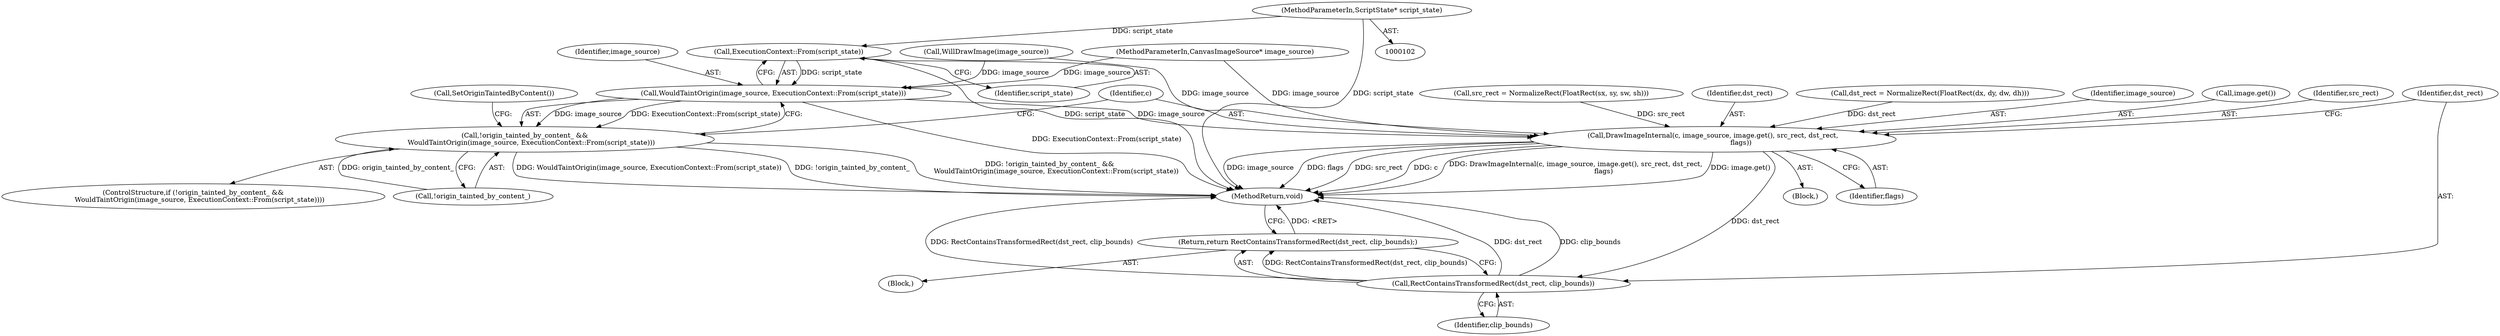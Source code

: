 digraph "0_Chrome_6ed26f014f76f10e76e80636027a2db9dcbe1664_2@pointer" {
"1000538" [label="(Call,ExecutionContext::From(script_state))"];
"1000103" [label="(MethodParameterIn,ScriptState* script_state)"];
"1000536" [label="(Call,WouldTaintOrigin(image_source, ExecutionContext::From(script_state)))"];
"1000533" [label="(Call,!origin_tainted_by_content_ &&\n      WouldTaintOrigin(image_source, ExecutionContext::From(script_state)))"];
"1000542" [label="(Call,DrawImageInternal(c, image_source, image.get(), src_rect, dst_rect,\n                          flags))"];
"1000551" [label="(Call,RectContainsTransformedRect(dst_rect, clip_bounds))"];
"1000550" [label="(Return,return RectContainsTransformedRect(dst_rect, clip_bounds);)"];
"1000427" [label="(Call,dst_rect = NormalizeRect(FloatRect(dx, dy, dw, dh)))"];
"1000551" [label="(Call,RectContainsTransformedRect(dst_rect, clip_bounds))"];
"1000540" [label="(Call,SetOriginTaintedByContent())"];
"1000539" [label="(Identifier,script_state)"];
"1000418" [label="(Call,src_rect = NormalizeRect(FloatRect(sx, sy, sw, sh)))"];
"1000547" [label="(Identifier,dst_rect)"];
"1000548" [label="(Identifier,flags)"];
"1000542" [label="(Call,DrawImageInternal(c, image_source, image.get(), src_rect, dst_rect,\n                          flags))"];
"1000543" [label="(Identifier,c)"];
"1000549" [label="(Block,)"];
"1000550" [label="(Return,return RectContainsTransformedRect(dst_rect, clip_bounds);)"];
"1000553" [label="(Identifier,clip_bounds)"];
"1000536" [label="(Call,WouldTaintOrigin(image_source, ExecutionContext::From(script_state)))"];
"1000537" [label="(Identifier,image_source)"];
"1000473" [label="(Call,WillDrawImage(image_source))"];
"1000533" [label="(Call,!origin_tainted_by_content_ &&\n      WouldTaintOrigin(image_source, ExecutionContext::From(script_state)))"];
"1000552" [label="(Identifier,dst_rect)"];
"1000544" [label="(Identifier,image_source)"];
"1000538" [label="(Call,ExecutionContext::From(script_state))"];
"1000103" [label="(MethodParameterIn,ScriptState* script_state)"];
"1000568" [label="(MethodReturn,void)"];
"1000545" [label="(Call,image.get())"];
"1000546" [label="(Identifier,src_rect)"];
"1000532" [label="(ControlStructure,if (!origin_tainted_by_content_ &&\n      WouldTaintOrigin(image_source, ExecutionContext::From(script_state))))"];
"1000104" [label="(MethodParameterIn,CanvasImageSource* image_source)"];
"1000541" [label="(Block,)"];
"1000534" [label="(Call,!origin_tainted_by_content_)"];
"1000538" -> "1000536"  [label="AST: "];
"1000538" -> "1000539"  [label="CFG: "];
"1000539" -> "1000538"  [label="AST: "];
"1000536" -> "1000538"  [label="CFG: "];
"1000538" -> "1000568"  [label="DDG: script_state"];
"1000538" -> "1000536"  [label="DDG: script_state"];
"1000103" -> "1000538"  [label="DDG: script_state"];
"1000103" -> "1000102"  [label="AST: "];
"1000103" -> "1000568"  [label="DDG: script_state"];
"1000536" -> "1000533"  [label="AST: "];
"1000537" -> "1000536"  [label="AST: "];
"1000533" -> "1000536"  [label="CFG: "];
"1000536" -> "1000568"  [label="DDG: ExecutionContext::From(script_state)"];
"1000536" -> "1000533"  [label="DDG: image_source"];
"1000536" -> "1000533"  [label="DDG: ExecutionContext::From(script_state)"];
"1000473" -> "1000536"  [label="DDG: image_source"];
"1000104" -> "1000536"  [label="DDG: image_source"];
"1000536" -> "1000542"  [label="DDG: image_source"];
"1000533" -> "1000532"  [label="AST: "];
"1000533" -> "1000534"  [label="CFG: "];
"1000534" -> "1000533"  [label="AST: "];
"1000540" -> "1000533"  [label="CFG: "];
"1000543" -> "1000533"  [label="CFG: "];
"1000533" -> "1000568"  [label="DDG: !origin_tainted_by_content_"];
"1000533" -> "1000568"  [label="DDG: !origin_tainted_by_content_ &&\n      WouldTaintOrigin(image_source, ExecutionContext::From(script_state))"];
"1000533" -> "1000568"  [label="DDG: WouldTaintOrigin(image_source, ExecutionContext::From(script_state))"];
"1000534" -> "1000533"  [label="DDG: origin_tainted_by_content_"];
"1000542" -> "1000541"  [label="AST: "];
"1000542" -> "1000548"  [label="CFG: "];
"1000543" -> "1000542"  [label="AST: "];
"1000544" -> "1000542"  [label="AST: "];
"1000545" -> "1000542"  [label="AST: "];
"1000546" -> "1000542"  [label="AST: "];
"1000547" -> "1000542"  [label="AST: "];
"1000548" -> "1000542"  [label="AST: "];
"1000552" -> "1000542"  [label="CFG: "];
"1000542" -> "1000568"  [label="DDG: flags"];
"1000542" -> "1000568"  [label="DDG: src_rect"];
"1000542" -> "1000568"  [label="DDG: c"];
"1000542" -> "1000568"  [label="DDG: DrawImageInternal(c, image_source, image.get(), src_rect, dst_rect,\n                          flags)"];
"1000542" -> "1000568"  [label="DDG: image.get()"];
"1000542" -> "1000568"  [label="DDG: image_source"];
"1000473" -> "1000542"  [label="DDG: image_source"];
"1000104" -> "1000542"  [label="DDG: image_source"];
"1000418" -> "1000542"  [label="DDG: src_rect"];
"1000427" -> "1000542"  [label="DDG: dst_rect"];
"1000542" -> "1000551"  [label="DDG: dst_rect"];
"1000551" -> "1000550"  [label="AST: "];
"1000551" -> "1000553"  [label="CFG: "];
"1000552" -> "1000551"  [label="AST: "];
"1000553" -> "1000551"  [label="AST: "];
"1000550" -> "1000551"  [label="CFG: "];
"1000551" -> "1000568"  [label="DDG: clip_bounds"];
"1000551" -> "1000568"  [label="DDG: RectContainsTransformedRect(dst_rect, clip_bounds)"];
"1000551" -> "1000568"  [label="DDG: dst_rect"];
"1000551" -> "1000550"  [label="DDG: RectContainsTransformedRect(dst_rect, clip_bounds)"];
"1000550" -> "1000549"  [label="AST: "];
"1000568" -> "1000550"  [label="CFG: "];
"1000550" -> "1000568"  [label="DDG: <RET>"];
}
